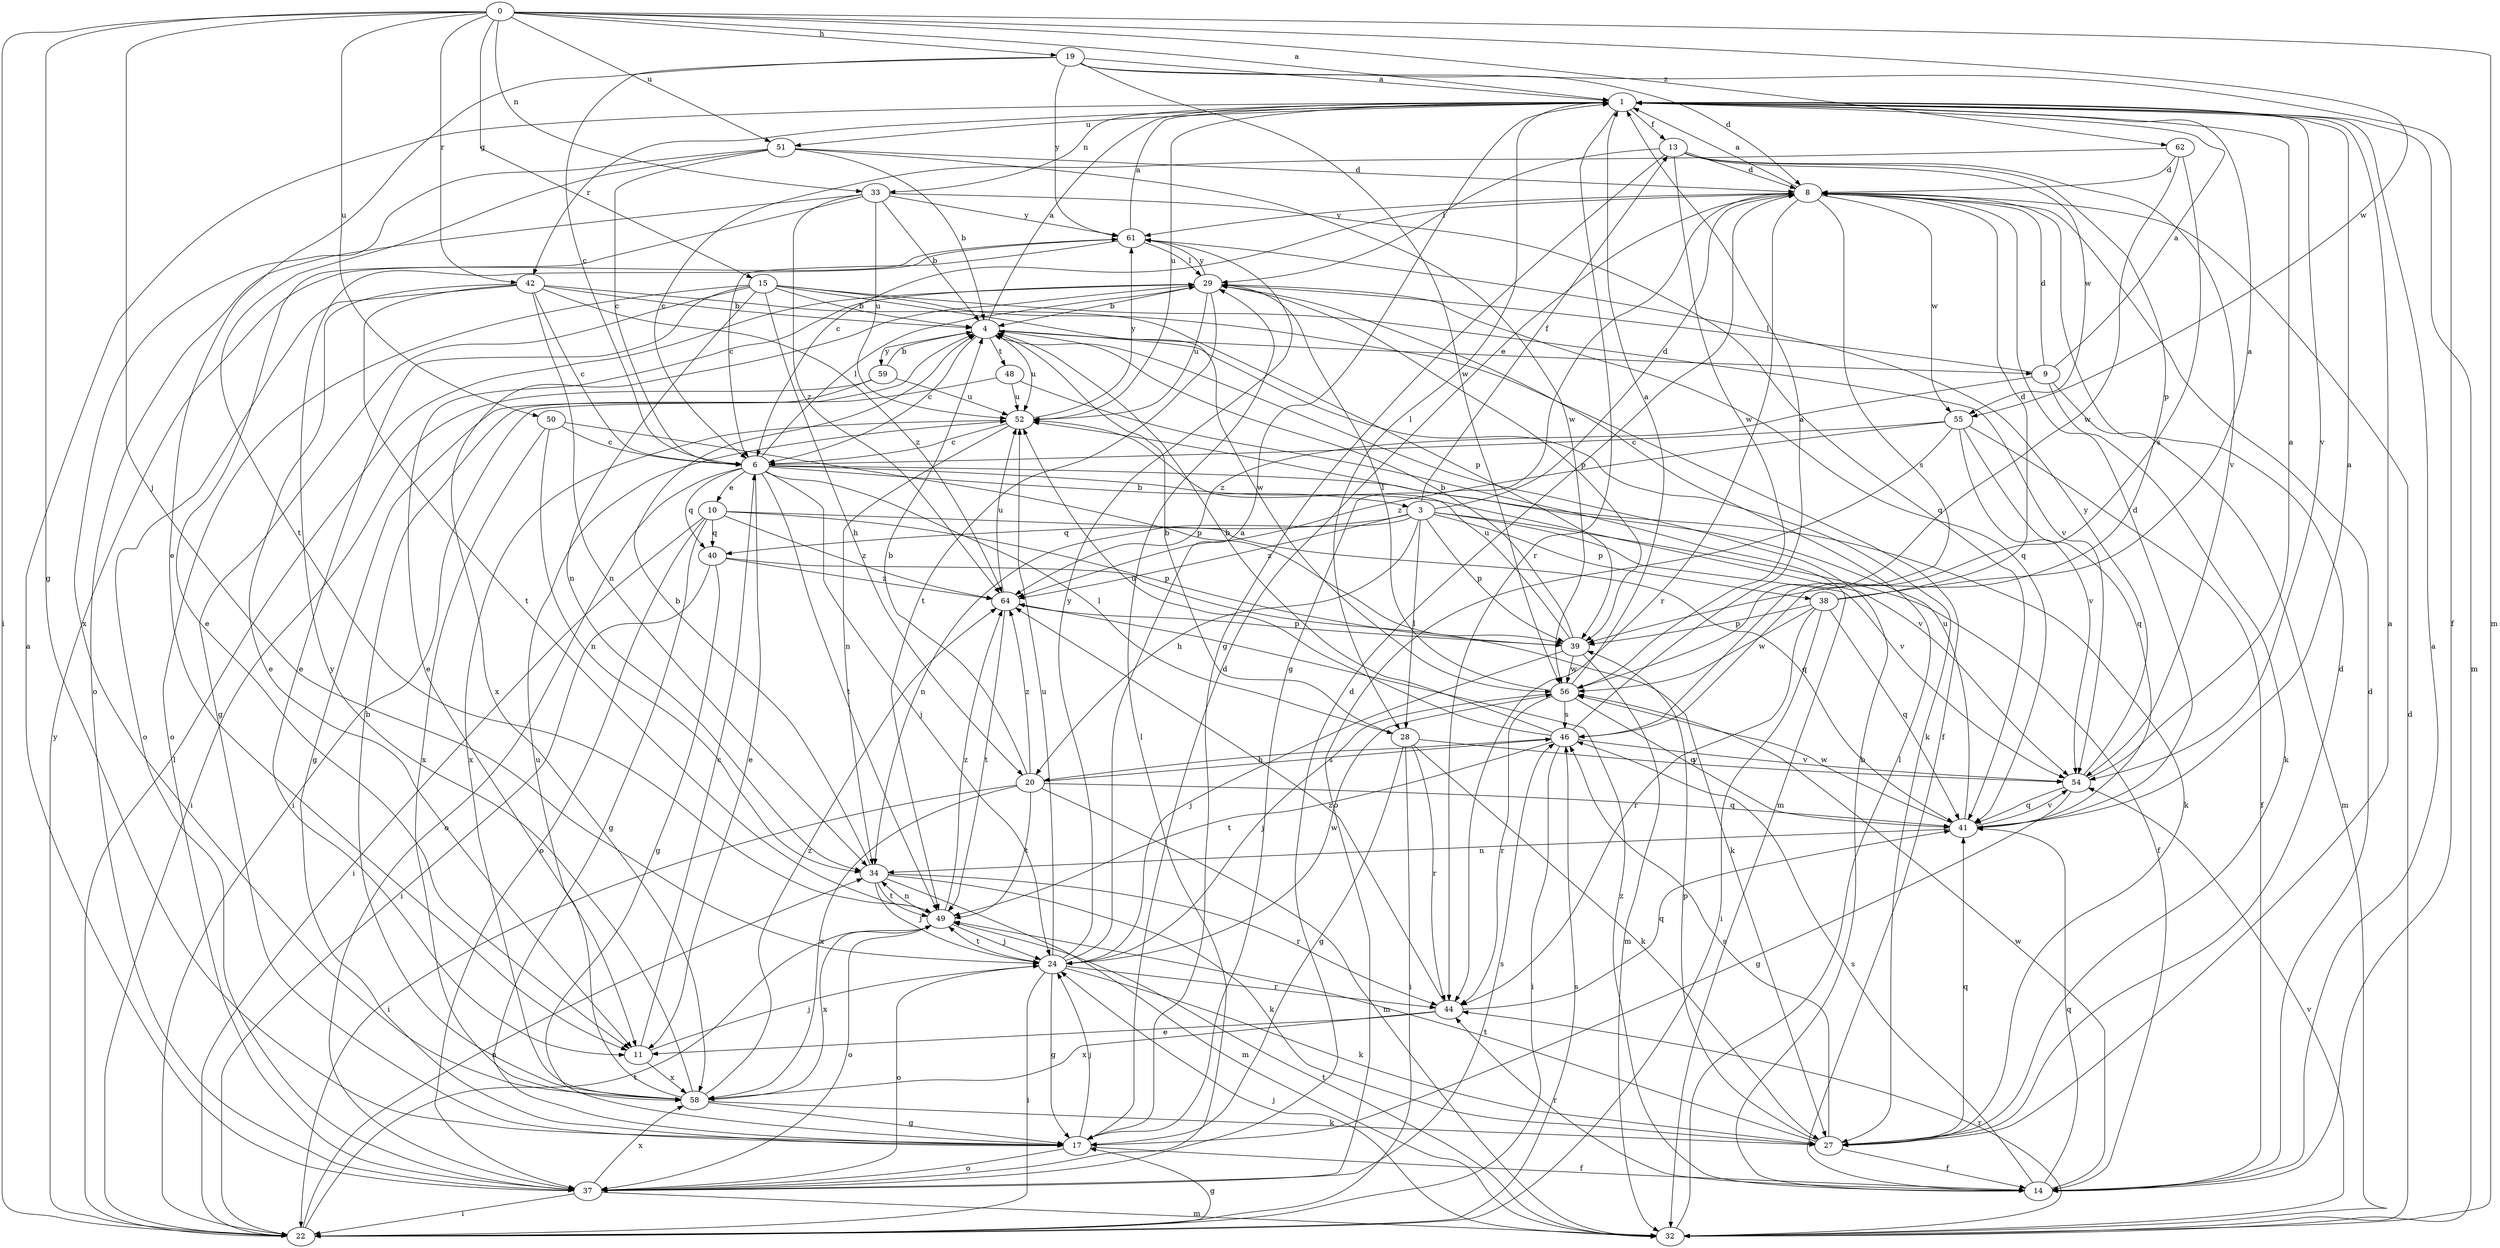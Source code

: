strict digraph  {
0;
1;
3;
4;
6;
8;
9;
10;
11;
13;
14;
15;
17;
19;
20;
22;
24;
27;
28;
29;
32;
33;
34;
37;
38;
39;
40;
41;
42;
44;
46;
48;
49;
50;
51;
52;
54;
55;
56;
58;
59;
61;
62;
64;
0 -> 1  [label=a];
0 -> 15  [label=g];
0 -> 17  [label=g];
0 -> 19  [label=h];
0 -> 22  [label=i];
0 -> 24  [label=j];
0 -> 32  [label=m];
0 -> 33  [label=n];
0 -> 42  [label=r];
0 -> 50  [label=u];
0 -> 51  [label=u];
0 -> 55  [label=w];
0 -> 62  [label=z];
1 -> 13  [label=f];
1 -> 28  [label=l];
1 -> 32  [label=m];
1 -> 33  [label=n];
1 -> 42  [label=r];
1 -> 44  [label=r];
1 -> 51  [label=u];
1 -> 52  [label=u];
1 -> 54  [label=v];
3 -> 8  [label=d];
3 -> 13  [label=f];
3 -> 14  [label=f];
3 -> 20  [label=h];
3 -> 28  [label=l];
3 -> 34  [label=n];
3 -> 38  [label=p];
3 -> 39  [label=p];
3 -> 40  [label=q];
3 -> 54  [label=v];
3 -> 64  [label=z];
4 -> 1  [label=a];
4 -> 6  [label=c];
4 -> 9  [label=e];
4 -> 27  [label=k];
4 -> 48  [label=t];
4 -> 52  [label=u];
4 -> 59  [label=y];
6 -> 3  [label=b];
6 -> 10  [label=e];
6 -> 11  [label=e];
6 -> 24  [label=j];
6 -> 27  [label=k];
6 -> 28  [label=l];
6 -> 29  [label=l];
6 -> 37  [label=o];
6 -> 40  [label=q];
6 -> 49  [label=t];
6 -> 54  [label=v];
8 -> 1  [label=a];
8 -> 6  [label=c];
8 -> 17  [label=g];
8 -> 44  [label=r];
8 -> 46  [label=s];
8 -> 55  [label=w];
8 -> 61  [label=y];
9 -> 1  [label=a];
9 -> 8  [label=d];
9 -> 27  [label=k];
9 -> 29  [label=l];
9 -> 32  [label=m];
9 -> 64  [label=z];
10 -> 17  [label=g];
10 -> 22  [label=i];
10 -> 37  [label=o];
10 -> 39  [label=p];
10 -> 40  [label=q];
10 -> 41  [label=q];
10 -> 64  [label=z];
11 -> 6  [label=c];
11 -> 24  [label=j];
11 -> 58  [label=x];
13 -> 8  [label=d];
13 -> 17  [label=g];
13 -> 29  [label=l];
13 -> 39  [label=p];
13 -> 54  [label=v];
13 -> 55  [label=w];
13 -> 56  [label=w];
14 -> 1  [label=a];
14 -> 4  [label=b];
14 -> 8  [label=d];
14 -> 41  [label=q];
14 -> 44  [label=r];
14 -> 46  [label=s];
14 -> 56  [label=w];
14 -> 64  [label=z];
15 -> 4  [label=b];
15 -> 11  [label=e];
15 -> 14  [label=f];
15 -> 17  [label=g];
15 -> 20  [label=h];
15 -> 34  [label=n];
15 -> 37  [label=o];
15 -> 54  [label=v];
15 -> 56  [label=w];
17 -> 8  [label=d];
17 -> 14  [label=f];
17 -> 24  [label=j];
17 -> 37  [label=o];
19 -> 1  [label=a];
19 -> 6  [label=c];
19 -> 8  [label=d];
19 -> 11  [label=e];
19 -> 14  [label=f];
19 -> 56  [label=w];
19 -> 61  [label=y];
20 -> 4  [label=b];
20 -> 22  [label=i];
20 -> 32  [label=m];
20 -> 41  [label=q];
20 -> 46  [label=s];
20 -> 49  [label=t];
20 -> 58  [label=x];
20 -> 64  [label=z];
22 -> 17  [label=g];
22 -> 29  [label=l];
22 -> 34  [label=n];
22 -> 46  [label=s];
22 -> 49  [label=t];
22 -> 61  [label=y];
24 -> 1  [label=a];
24 -> 17  [label=g];
24 -> 22  [label=i];
24 -> 27  [label=k];
24 -> 37  [label=o];
24 -> 44  [label=r];
24 -> 49  [label=t];
24 -> 52  [label=u];
24 -> 56  [label=w];
24 -> 61  [label=y];
27 -> 1  [label=a];
27 -> 8  [label=d];
27 -> 14  [label=f];
27 -> 39  [label=p];
27 -> 41  [label=q];
27 -> 46  [label=s];
27 -> 49  [label=t];
28 -> 4  [label=b];
28 -> 17  [label=g];
28 -> 22  [label=i];
28 -> 27  [label=k];
28 -> 44  [label=r];
28 -> 54  [label=v];
29 -> 4  [label=b];
29 -> 11  [label=e];
29 -> 39  [label=p];
29 -> 41  [label=q];
29 -> 49  [label=t];
29 -> 52  [label=u];
29 -> 58  [label=x];
29 -> 61  [label=y];
32 -> 8  [label=d];
32 -> 24  [label=j];
32 -> 29  [label=l];
32 -> 44  [label=r];
32 -> 49  [label=t];
32 -> 54  [label=v];
33 -> 4  [label=b];
33 -> 11  [label=e];
33 -> 37  [label=o];
33 -> 41  [label=q];
33 -> 52  [label=u];
33 -> 61  [label=y];
33 -> 64  [label=z];
34 -> 4  [label=b];
34 -> 24  [label=j];
34 -> 27  [label=k];
34 -> 32  [label=m];
34 -> 44  [label=r];
34 -> 49  [label=t];
37 -> 1  [label=a];
37 -> 8  [label=d];
37 -> 22  [label=i];
37 -> 29  [label=l];
37 -> 32  [label=m];
37 -> 46  [label=s];
37 -> 58  [label=x];
38 -> 1  [label=a];
38 -> 8  [label=d];
38 -> 22  [label=i];
38 -> 39  [label=p];
38 -> 41  [label=q];
38 -> 44  [label=r];
38 -> 56  [label=w];
39 -> 4  [label=b];
39 -> 24  [label=j];
39 -> 32  [label=m];
39 -> 52  [label=u];
39 -> 56  [label=w];
40 -> 17  [label=g];
40 -> 22  [label=i];
40 -> 27  [label=k];
40 -> 64  [label=z];
41 -> 1  [label=a];
41 -> 8  [label=d];
41 -> 34  [label=n];
41 -> 52  [label=u];
41 -> 54  [label=v];
41 -> 56  [label=w];
42 -> 4  [label=b];
42 -> 6  [label=c];
42 -> 11  [label=e];
42 -> 34  [label=n];
42 -> 37  [label=o];
42 -> 39  [label=p];
42 -> 49  [label=t];
42 -> 64  [label=z];
44 -> 11  [label=e];
44 -> 41  [label=q];
44 -> 58  [label=x];
44 -> 64  [label=z];
46 -> 1  [label=a];
46 -> 4  [label=b];
46 -> 20  [label=h];
46 -> 22  [label=i];
46 -> 49  [label=t];
46 -> 52  [label=u];
46 -> 54  [label=v];
48 -> 22  [label=i];
48 -> 32  [label=m];
48 -> 52  [label=u];
49 -> 24  [label=j];
49 -> 34  [label=n];
49 -> 37  [label=o];
49 -> 58  [label=x];
49 -> 64  [label=z];
50 -> 6  [label=c];
50 -> 34  [label=n];
50 -> 39  [label=p];
50 -> 58  [label=x];
51 -> 4  [label=b];
51 -> 6  [label=c];
51 -> 8  [label=d];
51 -> 49  [label=t];
51 -> 56  [label=w];
51 -> 58  [label=x];
52 -> 6  [label=c];
52 -> 34  [label=n];
52 -> 58  [label=x];
52 -> 61  [label=y];
54 -> 1  [label=a];
54 -> 17  [label=g];
54 -> 41  [label=q];
54 -> 61  [label=y];
55 -> 6  [label=c];
55 -> 14  [label=f];
55 -> 37  [label=o];
55 -> 41  [label=q];
55 -> 54  [label=v];
55 -> 64  [label=z];
56 -> 1  [label=a];
56 -> 24  [label=j];
56 -> 29  [label=l];
56 -> 41  [label=q];
56 -> 44  [label=r];
56 -> 46  [label=s];
58 -> 4  [label=b];
58 -> 17  [label=g];
58 -> 27  [label=k];
58 -> 52  [label=u];
58 -> 61  [label=y];
58 -> 64  [label=z];
59 -> 4  [label=b];
59 -> 17  [label=g];
59 -> 22  [label=i];
59 -> 52  [label=u];
61 -> 1  [label=a];
61 -> 6  [label=c];
61 -> 29  [label=l];
62 -> 6  [label=c];
62 -> 8  [label=d];
62 -> 46  [label=s];
62 -> 56  [label=w];
64 -> 39  [label=p];
64 -> 49  [label=t];
64 -> 52  [label=u];
}
